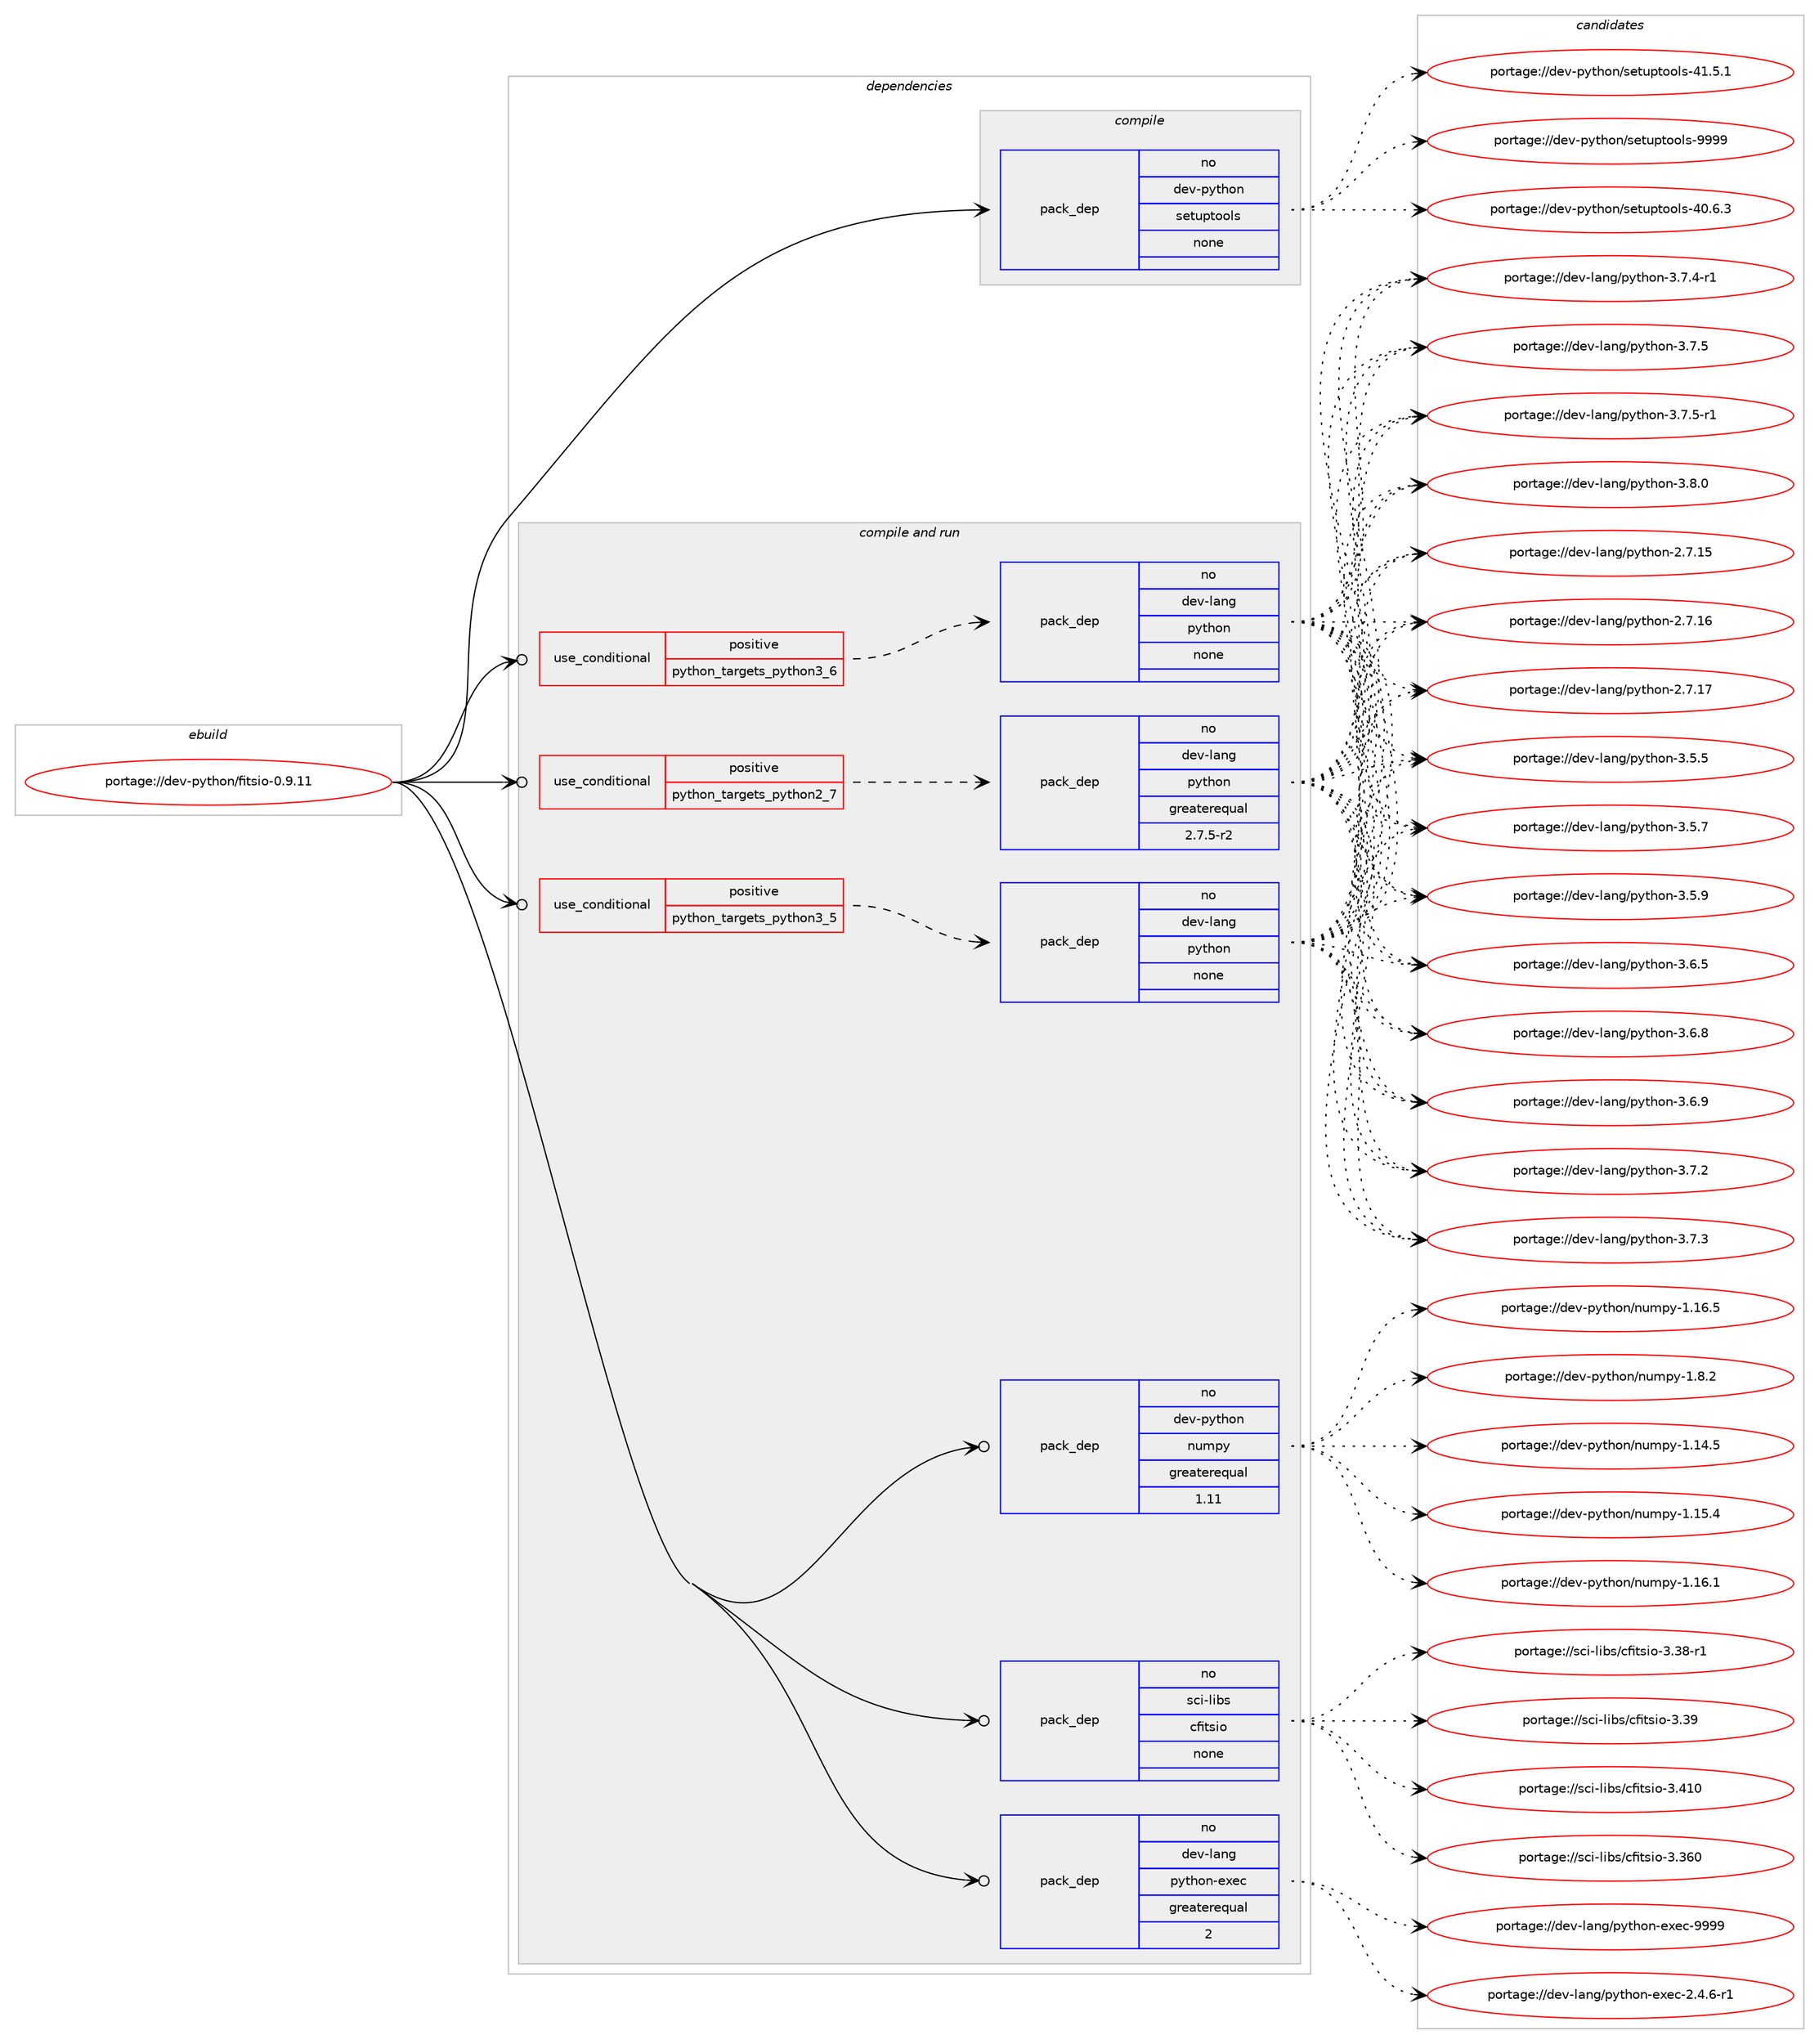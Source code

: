 digraph prolog {

# *************
# Graph options
# *************

newrank=true;
concentrate=true;
compound=true;
graph [rankdir=LR,fontname=Helvetica,fontsize=10,ranksep=1.5];#, ranksep=2.5, nodesep=0.2];
edge  [arrowhead=vee];
node  [fontname=Helvetica,fontsize=10];

# **********
# The ebuild
# **********

subgraph cluster_leftcol {
color=gray;
rank=same;
label=<<i>ebuild</i>>;
id [label="portage://dev-python/fitsio-0.9.11", color=red, width=4, href="../dev-python/fitsio-0.9.11.svg"];
}

# ****************
# The dependencies
# ****************

subgraph cluster_midcol {
color=gray;
label=<<i>dependencies</i>>;
subgraph cluster_compile {
fillcolor="#eeeeee";
style=filled;
label=<<i>compile</i>>;
subgraph pack107240 {
dependency139065 [label=<<TABLE BORDER="0" CELLBORDER="1" CELLSPACING="0" CELLPADDING="4" WIDTH="220"><TR><TD ROWSPAN="6" CELLPADDING="30">pack_dep</TD></TR><TR><TD WIDTH="110">no</TD></TR><TR><TD>dev-python</TD></TR><TR><TD>setuptools</TD></TR><TR><TD>none</TD></TR><TR><TD></TD></TR></TABLE>>, shape=none, color=blue];
}
id:e -> dependency139065:w [weight=20,style="solid",arrowhead="vee"];
}
subgraph cluster_compileandrun {
fillcolor="#eeeeee";
style=filled;
label=<<i>compile and run</i>>;
subgraph cond28507 {
dependency139066 [label=<<TABLE BORDER="0" CELLBORDER="1" CELLSPACING="0" CELLPADDING="4"><TR><TD ROWSPAN="3" CELLPADDING="10">use_conditional</TD></TR><TR><TD>positive</TD></TR><TR><TD>python_targets_python2_7</TD></TR></TABLE>>, shape=none, color=red];
subgraph pack107241 {
dependency139067 [label=<<TABLE BORDER="0" CELLBORDER="1" CELLSPACING="0" CELLPADDING="4" WIDTH="220"><TR><TD ROWSPAN="6" CELLPADDING="30">pack_dep</TD></TR><TR><TD WIDTH="110">no</TD></TR><TR><TD>dev-lang</TD></TR><TR><TD>python</TD></TR><TR><TD>greaterequal</TD></TR><TR><TD>2.7.5-r2</TD></TR></TABLE>>, shape=none, color=blue];
}
dependency139066:e -> dependency139067:w [weight=20,style="dashed",arrowhead="vee"];
}
id:e -> dependency139066:w [weight=20,style="solid",arrowhead="odotvee"];
subgraph cond28508 {
dependency139068 [label=<<TABLE BORDER="0" CELLBORDER="1" CELLSPACING="0" CELLPADDING="4"><TR><TD ROWSPAN="3" CELLPADDING="10">use_conditional</TD></TR><TR><TD>positive</TD></TR><TR><TD>python_targets_python3_5</TD></TR></TABLE>>, shape=none, color=red];
subgraph pack107242 {
dependency139069 [label=<<TABLE BORDER="0" CELLBORDER="1" CELLSPACING="0" CELLPADDING="4" WIDTH="220"><TR><TD ROWSPAN="6" CELLPADDING="30">pack_dep</TD></TR><TR><TD WIDTH="110">no</TD></TR><TR><TD>dev-lang</TD></TR><TR><TD>python</TD></TR><TR><TD>none</TD></TR><TR><TD></TD></TR></TABLE>>, shape=none, color=blue];
}
dependency139068:e -> dependency139069:w [weight=20,style="dashed",arrowhead="vee"];
}
id:e -> dependency139068:w [weight=20,style="solid",arrowhead="odotvee"];
subgraph cond28509 {
dependency139070 [label=<<TABLE BORDER="0" CELLBORDER="1" CELLSPACING="0" CELLPADDING="4"><TR><TD ROWSPAN="3" CELLPADDING="10">use_conditional</TD></TR><TR><TD>positive</TD></TR><TR><TD>python_targets_python3_6</TD></TR></TABLE>>, shape=none, color=red];
subgraph pack107243 {
dependency139071 [label=<<TABLE BORDER="0" CELLBORDER="1" CELLSPACING="0" CELLPADDING="4" WIDTH="220"><TR><TD ROWSPAN="6" CELLPADDING="30">pack_dep</TD></TR><TR><TD WIDTH="110">no</TD></TR><TR><TD>dev-lang</TD></TR><TR><TD>python</TD></TR><TR><TD>none</TD></TR><TR><TD></TD></TR></TABLE>>, shape=none, color=blue];
}
dependency139070:e -> dependency139071:w [weight=20,style="dashed",arrowhead="vee"];
}
id:e -> dependency139070:w [weight=20,style="solid",arrowhead="odotvee"];
subgraph pack107244 {
dependency139072 [label=<<TABLE BORDER="0" CELLBORDER="1" CELLSPACING="0" CELLPADDING="4" WIDTH="220"><TR><TD ROWSPAN="6" CELLPADDING="30">pack_dep</TD></TR><TR><TD WIDTH="110">no</TD></TR><TR><TD>dev-lang</TD></TR><TR><TD>python-exec</TD></TR><TR><TD>greaterequal</TD></TR><TR><TD>2</TD></TR></TABLE>>, shape=none, color=blue];
}
id:e -> dependency139072:w [weight=20,style="solid",arrowhead="odotvee"];
subgraph pack107245 {
dependency139073 [label=<<TABLE BORDER="0" CELLBORDER="1" CELLSPACING="0" CELLPADDING="4" WIDTH="220"><TR><TD ROWSPAN="6" CELLPADDING="30">pack_dep</TD></TR><TR><TD WIDTH="110">no</TD></TR><TR><TD>dev-python</TD></TR><TR><TD>numpy</TD></TR><TR><TD>greaterequal</TD></TR><TR><TD>1.11</TD></TR></TABLE>>, shape=none, color=blue];
}
id:e -> dependency139073:w [weight=20,style="solid",arrowhead="odotvee"];
subgraph pack107246 {
dependency139074 [label=<<TABLE BORDER="0" CELLBORDER="1" CELLSPACING="0" CELLPADDING="4" WIDTH="220"><TR><TD ROWSPAN="6" CELLPADDING="30">pack_dep</TD></TR><TR><TD WIDTH="110">no</TD></TR><TR><TD>sci-libs</TD></TR><TR><TD>cfitsio</TD></TR><TR><TD>none</TD></TR><TR><TD></TD></TR></TABLE>>, shape=none, color=blue];
}
id:e -> dependency139074:w [weight=20,style="solid",arrowhead="odotvee"];
}
subgraph cluster_run {
fillcolor="#eeeeee";
style=filled;
label=<<i>run</i>>;
}
}

# **************
# The candidates
# **************

subgraph cluster_choices {
rank=same;
color=gray;
label=<<i>candidates</i>>;

subgraph choice107240 {
color=black;
nodesep=1;
choiceportage100101118451121211161041111104711510111611711211611111110811545524846544651 [label="portage://dev-python/setuptools-40.6.3", color=red, width=4,href="../dev-python/setuptools-40.6.3.svg"];
choiceportage100101118451121211161041111104711510111611711211611111110811545524946534649 [label="portage://dev-python/setuptools-41.5.1", color=red, width=4,href="../dev-python/setuptools-41.5.1.svg"];
choiceportage10010111845112121116104111110471151011161171121161111111081154557575757 [label="portage://dev-python/setuptools-9999", color=red, width=4,href="../dev-python/setuptools-9999.svg"];
dependency139065:e -> choiceportage100101118451121211161041111104711510111611711211611111110811545524846544651:w [style=dotted,weight="100"];
dependency139065:e -> choiceportage100101118451121211161041111104711510111611711211611111110811545524946534649:w [style=dotted,weight="100"];
dependency139065:e -> choiceportage10010111845112121116104111110471151011161171121161111111081154557575757:w [style=dotted,weight="100"];
}
subgraph choice107241 {
color=black;
nodesep=1;
choiceportage10010111845108971101034711212111610411111045504655464953 [label="portage://dev-lang/python-2.7.15", color=red, width=4,href="../dev-lang/python-2.7.15.svg"];
choiceportage10010111845108971101034711212111610411111045504655464954 [label="portage://dev-lang/python-2.7.16", color=red, width=4,href="../dev-lang/python-2.7.16.svg"];
choiceportage10010111845108971101034711212111610411111045504655464955 [label="portage://dev-lang/python-2.7.17", color=red, width=4,href="../dev-lang/python-2.7.17.svg"];
choiceportage100101118451089711010347112121116104111110455146534653 [label="portage://dev-lang/python-3.5.5", color=red, width=4,href="../dev-lang/python-3.5.5.svg"];
choiceportage100101118451089711010347112121116104111110455146534655 [label="portage://dev-lang/python-3.5.7", color=red, width=4,href="../dev-lang/python-3.5.7.svg"];
choiceportage100101118451089711010347112121116104111110455146534657 [label="portage://dev-lang/python-3.5.9", color=red, width=4,href="../dev-lang/python-3.5.9.svg"];
choiceportage100101118451089711010347112121116104111110455146544653 [label="portage://dev-lang/python-3.6.5", color=red, width=4,href="../dev-lang/python-3.6.5.svg"];
choiceportage100101118451089711010347112121116104111110455146544656 [label="portage://dev-lang/python-3.6.8", color=red, width=4,href="../dev-lang/python-3.6.8.svg"];
choiceportage100101118451089711010347112121116104111110455146544657 [label="portage://dev-lang/python-3.6.9", color=red, width=4,href="../dev-lang/python-3.6.9.svg"];
choiceportage100101118451089711010347112121116104111110455146554650 [label="portage://dev-lang/python-3.7.2", color=red, width=4,href="../dev-lang/python-3.7.2.svg"];
choiceportage100101118451089711010347112121116104111110455146554651 [label="portage://dev-lang/python-3.7.3", color=red, width=4,href="../dev-lang/python-3.7.3.svg"];
choiceportage1001011184510897110103471121211161041111104551465546524511449 [label="portage://dev-lang/python-3.7.4-r1", color=red, width=4,href="../dev-lang/python-3.7.4-r1.svg"];
choiceportage100101118451089711010347112121116104111110455146554653 [label="portage://dev-lang/python-3.7.5", color=red, width=4,href="../dev-lang/python-3.7.5.svg"];
choiceportage1001011184510897110103471121211161041111104551465546534511449 [label="portage://dev-lang/python-3.7.5-r1", color=red, width=4,href="../dev-lang/python-3.7.5-r1.svg"];
choiceportage100101118451089711010347112121116104111110455146564648 [label="portage://dev-lang/python-3.8.0", color=red, width=4,href="../dev-lang/python-3.8.0.svg"];
dependency139067:e -> choiceportage10010111845108971101034711212111610411111045504655464953:w [style=dotted,weight="100"];
dependency139067:e -> choiceportage10010111845108971101034711212111610411111045504655464954:w [style=dotted,weight="100"];
dependency139067:e -> choiceportage10010111845108971101034711212111610411111045504655464955:w [style=dotted,weight="100"];
dependency139067:e -> choiceportage100101118451089711010347112121116104111110455146534653:w [style=dotted,weight="100"];
dependency139067:e -> choiceportage100101118451089711010347112121116104111110455146534655:w [style=dotted,weight="100"];
dependency139067:e -> choiceportage100101118451089711010347112121116104111110455146534657:w [style=dotted,weight="100"];
dependency139067:e -> choiceportage100101118451089711010347112121116104111110455146544653:w [style=dotted,weight="100"];
dependency139067:e -> choiceportage100101118451089711010347112121116104111110455146544656:w [style=dotted,weight="100"];
dependency139067:e -> choiceportage100101118451089711010347112121116104111110455146544657:w [style=dotted,weight="100"];
dependency139067:e -> choiceportage100101118451089711010347112121116104111110455146554650:w [style=dotted,weight="100"];
dependency139067:e -> choiceportage100101118451089711010347112121116104111110455146554651:w [style=dotted,weight="100"];
dependency139067:e -> choiceportage1001011184510897110103471121211161041111104551465546524511449:w [style=dotted,weight="100"];
dependency139067:e -> choiceportage100101118451089711010347112121116104111110455146554653:w [style=dotted,weight="100"];
dependency139067:e -> choiceportage1001011184510897110103471121211161041111104551465546534511449:w [style=dotted,weight="100"];
dependency139067:e -> choiceportage100101118451089711010347112121116104111110455146564648:w [style=dotted,weight="100"];
}
subgraph choice107242 {
color=black;
nodesep=1;
choiceportage10010111845108971101034711212111610411111045504655464953 [label="portage://dev-lang/python-2.7.15", color=red, width=4,href="../dev-lang/python-2.7.15.svg"];
choiceportage10010111845108971101034711212111610411111045504655464954 [label="portage://dev-lang/python-2.7.16", color=red, width=4,href="../dev-lang/python-2.7.16.svg"];
choiceportage10010111845108971101034711212111610411111045504655464955 [label="portage://dev-lang/python-2.7.17", color=red, width=4,href="../dev-lang/python-2.7.17.svg"];
choiceportage100101118451089711010347112121116104111110455146534653 [label="portage://dev-lang/python-3.5.5", color=red, width=4,href="../dev-lang/python-3.5.5.svg"];
choiceportage100101118451089711010347112121116104111110455146534655 [label="portage://dev-lang/python-3.5.7", color=red, width=4,href="../dev-lang/python-3.5.7.svg"];
choiceportage100101118451089711010347112121116104111110455146534657 [label="portage://dev-lang/python-3.5.9", color=red, width=4,href="../dev-lang/python-3.5.9.svg"];
choiceportage100101118451089711010347112121116104111110455146544653 [label="portage://dev-lang/python-3.6.5", color=red, width=4,href="../dev-lang/python-3.6.5.svg"];
choiceportage100101118451089711010347112121116104111110455146544656 [label="portage://dev-lang/python-3.6.8", color=red, width=4,href="../dev-lang/python-3.6.8.svg"];
choiceportage100101118451089711010347112121116104111110455146544657 [label="portage://dev-lang/python-3.6.9", color=red, width=4,href="../dev-lang/python-3.6.9.svg"];
choiceportage100101118451089711010347112121116104111110455146554650 [label="portage://dev-lang/python-3.7.2", color=red, width=4,href="../dev-lang/python-3.7.2.svg"];
choiceportage100101118451089711010347112121116104111110455146554651 [label="portage://dev-lang/python-3.7.3", color=red, width=4,href="../dev-lang/python-3.7.3.svg"];
choiceportage1001011184510897110103471121211161041111104551465546524511449 [label="portage://dev-lang/python-3.7.4-r1", color=red, width=4,href="../dev-lang/python-3.7.4-r1.svg"];
choiceportage100101118451089711010347112121116104111110455146554653 [label="portage://dev-lang/python-3.7.5", color=red, width=4,href="../dev-lang/python-3.7.5.svg"];
choiceportage1001011184510897110103471121211161041111104551465546534511449 [label="portage://dev-lang/python-3.7.5-r1", color=red, width=4,href="../dev-lang/python-3.7.5-r1.svg"];
choiceportage100101118451089711010347112121116104111110455146564648 [label="portage://dev-lang/python-3.8.0", color=red, width=4,href="../dev-lang/python-3.8.0.svg"];
dependency139069:e -> choiceportage10010111845108971101034711212111610411111045504655464953:w [style=dotted,weight="100"];
dependency139069:e -> choiceportage10010111845108971101034711212111610411111045504655464954:w [style=dotted,weight="100"];
dependency139069:e -> choiceportage10010111845108971101034711212111610411111045504655464955:w [style=dotted,weight="100"];
dependency139069:e -> choiceportage100101118451089711010347112121116104111110455146534653:w [style=dotted,weight="100"];
dependency139069:e -> choiceportage100101118451089711010347112121116104111110455146534655:w [style=dotted,weight="100"];
dependency139069:e -> choiceportage100101118451089711010347112121116104111110455146534657:w [style=dotted,weight="100"];
dependency139069:e -> choiceportage100101118451089711010347112121116104111110455146544653:w [style=dotted,weight="100"];
dependency139069:e -> choiceportage100101118451089711010347112121116104111110455146544656:w [style=dotted,weight="100"];
dependency139069:e -> choiceportage100101118451089711010347112121116104111110455146544657:w [style=dotted,weight="100"];
dependency139069:e -> choiceportage100101118451089711010347112121116104111110455146554650:w [style=dotted,weight="100"];
dependency139069:e -> choiceportage100101118451089711010347112121116104111110455146554651:w [style=dotted,weight="100"];
dependency139069:e -> choiceportage1001011184510897110103471121211161041111104551465546524511449:w [style=dotted,weight="100"];
dependency139069:e -> choiceportage100101118451089711010347112121116104111110455146554653:w [style=dotted,weight="100"];
dependency139069:e -> choiceportage1001011184510897110103471121211161041111104551465546534511449:w [style=dotted,weight="100"];
dependency139069:e -> choiceportage100101118451089711010347112121116104111110455146564648:w [style=dotted,weight="100"];
}
subgraph choice107243 {
color=black;
nodesep=1;
choiceportage10010111845108971101034711212111610411111045504655464953 [label="portage://dev-lang/python-2.7.15", color=red, width=4,href="../dev-lang/python-2.7.15.svg"];
choiceportage10010111845108971101034711212111610411111045504655464954 [label="portage://dev-lang/python-2.7.16", color=red, width=4,href="../dev-lang/python-2.7.16.svg"];
choiceportage10010111845108971101034711212111610411111045504655464955 [label="portage://dev-lang/python-2.7.17", color=red, width=4,href="../dev-lang/python-2.7.17.svg"];
choiceportage100101118451089711010347112121116104111110455146534653 [label="portage://dev-lang/python-3.5.5", color=red, width=4,href="../dev-lang/python-3.5.5.svg"];
choiceportage100101118451089711010347112121116104111110455146534655 [label="portage://dev-lang/python-3.5.7", color=red, width=4,href="../dev-lang/python-3.5.7.svg"];
choiceportage100101118451089711010347112121116104111110455146534657 [label="portage://dev-lang/python-3.5.9", color=red, width=4,href="../dev-lang/python-3.5.9.svg"];
choiceportage100101118451089711010347112121116104111110455146544653 [label="portage://dev-lang/python-3.6.5", color=red, width=4,href="../dev-lang/python-3.6.5.svg"];
choiceportage100101118451089711010347112121116104111110455146544656 [label="portage://dev-lang/python-3.6.8", color=red, width=4,href="../dev-lang/python-3.6.8.svg"];
choiceportage100101118451089711010347112121116104111110455146544657 [label="portage://dev-lang/python-3.6.9", color=red, width=4,href="../dev-lang/python-3.6.9.svg"];
choiceportage100101118451089711010347112121116104111110455146554650 [label="portage://dev-lang/python-3.7.2", color=red, width=4,href="../dev-lang/python-3.7.2.svg"];
choiceportage100101118451089711010347112121116104111110455146554651 [label="portage://dev-lang/python-3.7.3", color=red, width=4,href="../dev-lang/python-3.7.3.svg"];
choiceportage1001011184510897110103471121211161041111104551465546524511449 [label="portage://dev-lang/python-3.7.4-r1", color=red, width=4,href="../dev-lang/python-3.7.4-r1.svg"];
choiceportage100101118451089711010347112121116104111110455146554653 [label="portage://dev-lang/python-3.7.5", color=red, width=4,href="../dev-lang/python-3.7.5.svg"];
choiceportage1001011184510897110103471121211161041111104551465546534511449 [label="portage://dev-lang/python-3.7.5-r1", color=red, width=4,href="../dev-lang/python-3.7.5-r1.svg"];
choiceportage100101118451089711010347112121116104111110455146564648 [label="portage://dev-lang/python-3.8.0", color=red, width=4,href="../dev-lang/python-3.8.0.svg"];
dependency139071:e -> choiceportage10010111845108971101034711212111610411111045504655464953:w [style=dotted,weight="100"];
dependency139071:e -> choiceportage10010111845108971101034711212111610411111045504655464954:w [style=dotted,weight="100"];
dependency139071:e -> choiceportage10010111845108971101034711212111610411111045504655464955:w [style=dotted,weight="100"];
dependency139071:e -> choiceportage100101118451089711010347112121116104111110455146534653:w [style=dotted,weight="100"];
dependency139071:e -> choiceportage100101118451089711010347112121116104111110455146534655:w [style=dotted,weight="100"];
dependency139071:e -> choiceportage100101118451089711010347112121116104111110455146534657:w [style=dotted,weight="100"];
dependency139071:e -> choiceportage100101118451089711010347112121116104111110455146544653:w [style=dotted,weight="100"];
dependency139071:e -> choiceportage100101118451089711010347112121116104111110455146544656:w [style=dotted,weight="100"];
dependency139071:e -> choiceportage100101118451089711010347112121116104111110455146544657:w [style=dotted,weight="100"];
dependency139071:e -> choiceportage100101118451089711010347112121116104111110455146554650:w [style=dotted,weight="100"];
dependency139071:e -> choiceportage100101118451089711010347112121116104111110455146554651:w [style=dotted,weight="100"];
dependency139071:e -> choiceportage1001011184510897110103471121211161041111104551465546524511449:w [style=dotted,weight="100"];
dependency139071:e -> choiceportage100101118451089711010347112121116104111110455146554653:w [style=dotted,weight="100"];
dependency139071:e -> choiceportage1001011184510897110103471121211161041111104551465546534511449:w [style=dotted,weight="100"];
dependency139071:e -> choiceportage100101118451089711010347112121116104111110455146564648:w [style=dotted,weight="100"];
}
subgraph choice107244 {
color=black;
nodesep=1;
choiceportage10010111845108971101034711212111610411111045101120101994550465246544511449 [label="portage://dev-lang/python-exec-2.4.6-r1", color=red, width=4,href="../dev-lang/python-exec-2.4.6-r1.svg"];
choiceportage10010111845108971101034711212111610411111045101120101994557575757 [label="portage://dev-lang/python-exec-9999", color=red, width=4,href="../dev-lang/python-exec-9999.svg"];
dependency139072:e -> choiceportage10010111845108971101034711212111610411111045101120101994550465246544511449:w [style=dotted,weight="100"];
dependency139072:e -> choiceportage10010111845108971101034711212111610411111045101120101994557575757:w [style=dotted,weight="100"];
}
subgraph choice107245 {
color=black;
nodesep=1;
choiceportage100101118451121211161041111104711011710911212145494649524653 [label="portage://dev-python/numpy-1.14.5", color=red, width=4,href="../dev-python/numpy-1.14.5.svg"];
choiceportage100101118451121211161041111104711011710911212145494649534652 [label="portage://dev-python/numpy-1.15.4", color=red, width=4,href="../dev-python/numpy-1.15.4.svg"];
choiceportage100101118451121211161041111104711011710911212145494649544649 [label="portage://dev-python/numpy-1.16.1", color=red, width=4,href="../dev-python/numpy-1.16.1.svg"];
choiceportage100101118451121211161041111104711011710911212145494649544653 [label="portage://dev-python/numpy-1.16.5", color=red, width=4,href="../dev-python/numpy-1.16.5.svg"];
choiceportage1001011184511212111610411111047110117109112121454946564650 [label="portage://dev-python/numpy-1.8.2", color=red, width=4,href="../dev-python/numpy-1.8.2.svg"];
dependency139073:e -> choiceportage100101118451121211161041111104711011710911212145494649524653:w [style=dotted,weight="100"];
dependency139073:e -> choiceportage100101118451121211161041111104711011710911212145494649534652:w [style=dotted,weight="100"];
dependency139073:e -> choiceportage100101118451121211161041111104711011710911212145494649544649:w [style=dotted,weight="100"];
dependency139073:e -> choiceportage100101118451121211161041111104711011710911212145494649544653:w [style=dotted,weight="100"];
dependency139073:e -> choiceportage1001011184511212111610411111047110117109112121454946564650:w [style=dotted,weight="100"];
}
subgraph choice107246 {
color=black;
nodesep=1;
choiceportage1159910545108105981154799102105116115105111455146515448 [label="portage://sci-libs/cfitsio-3.360", color=red, width=4,href="../sci-libs/cfitsio-3.360.svg"];
choiceportage115991054510810598115479910210511611510511145514651564511449 [label="portage://sci-libs/cfitsio-3.38-r1", color=red, width=4,href="../sci-libs/cfitsio-3.38-r1.svg"];
choiceportage11599105451081059811547991021051161151051114551465157 [label="portage://sci-libs/cfitsio-3.39", color=red, width=4,href="../sci-libs/cfitsio-3.39.svg"];
choiceportage1159910545108105981154799102105116115105111455146524948 [label="portage://sci-libs/cfitsio-3.410", color=red, width=4,href="../sci-libs/cfitsio-3.410.svg"];
dependency139074:e -> choiceportage1159910545108105981154799102105116115105111455146515448:w [style=dotted,weight="100"];
dependency139074:e -> choiceportage115991054510810598115479910210511611510511145514651564511449:w [style=dotted,weight="100"];
dependency139074:e -> choiceportage11599105451081059811547991021051161151051114551465157:w [style=dotted,weight="100"];
dependency139074:e -> choiceportage1159910545108105981154799102105116115105111455146524948:w [style=dotted,weight="100"];
}
}

}
